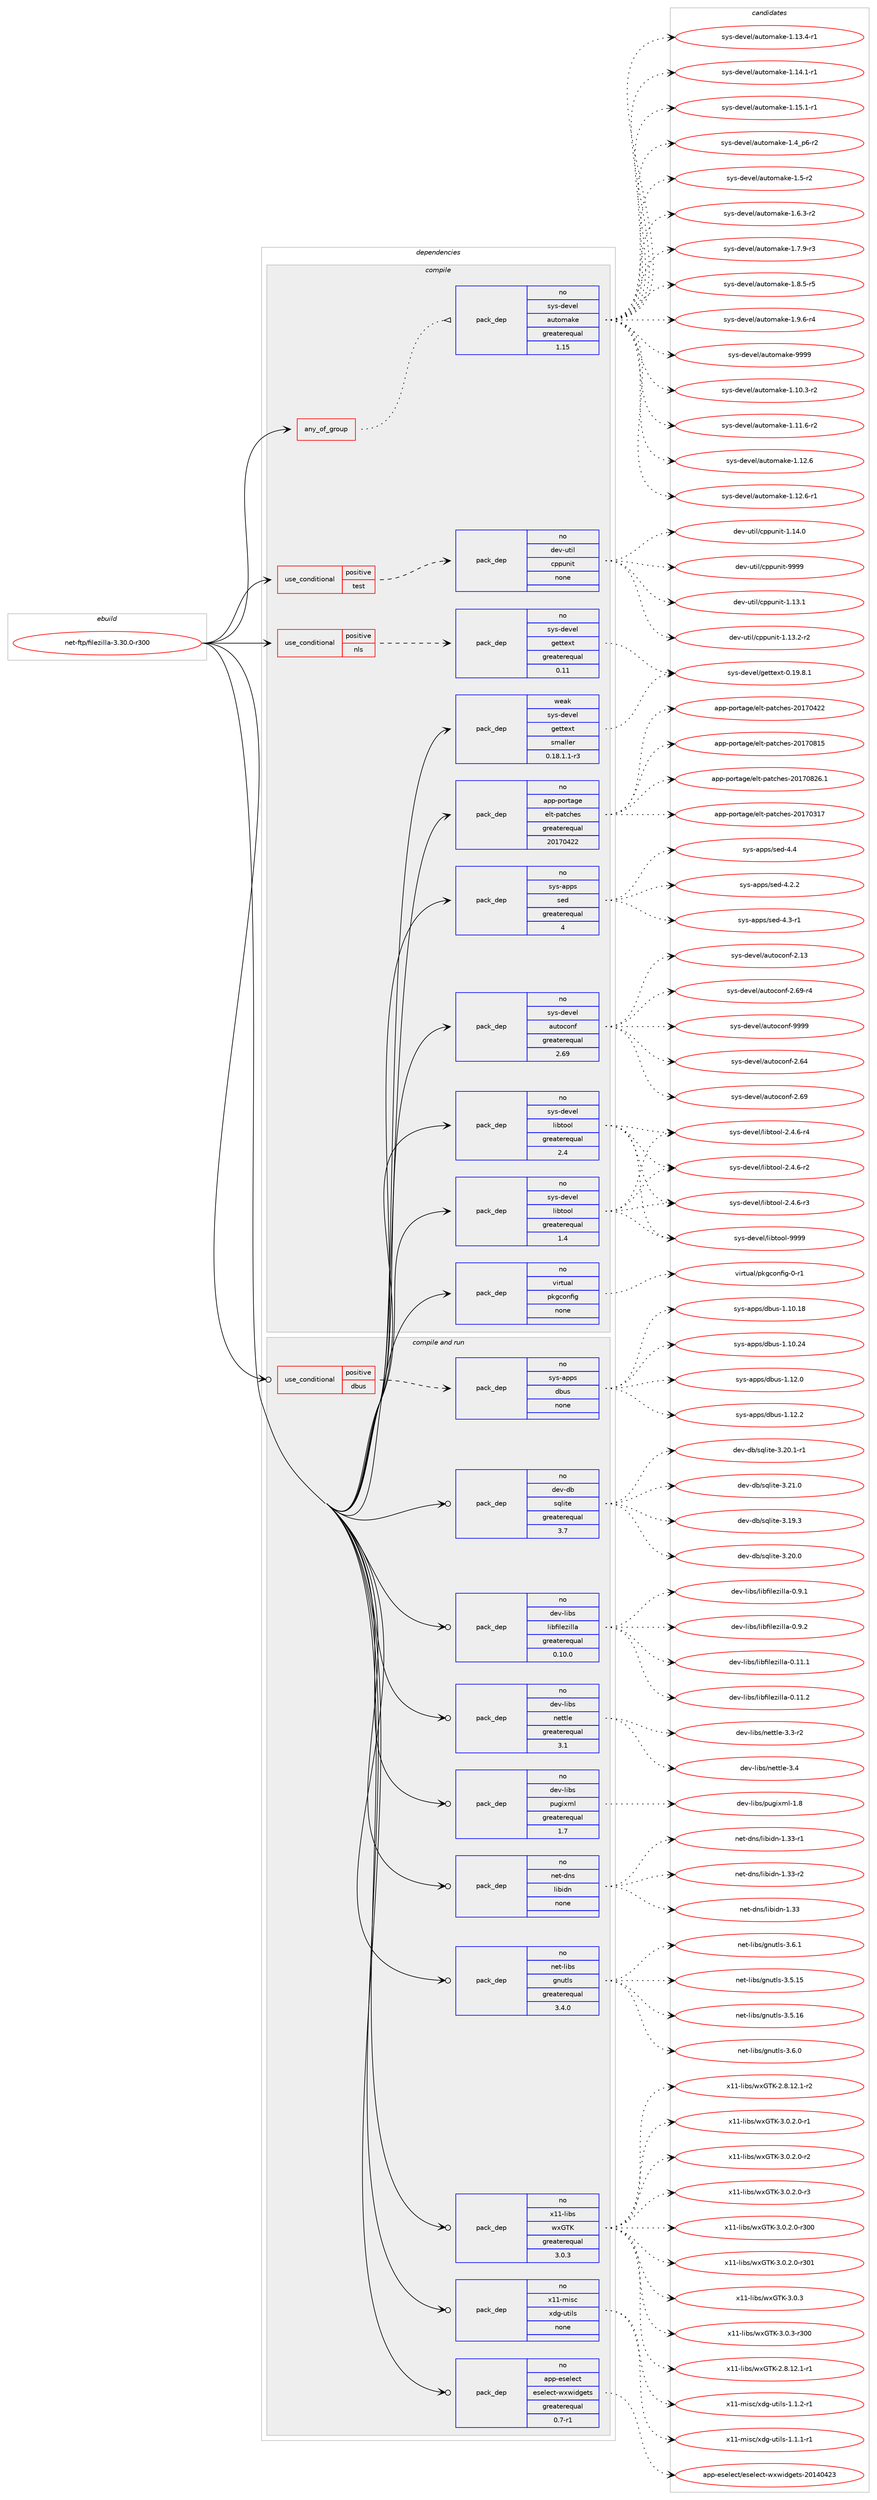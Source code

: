 digraph prolog {

# *************
# Graph options
# *************

newrank=true;
concentrate=true;
compound=true;
graph [rankdir=LR,fontname=Helvetica,fontsize=10,ranksep=1.5];#, ranksep=2.5, nodesep=0.2];
edge  [arrowhead=vee];
node  [fontname=Helvetica,fontsize=10];

# **********
# The ebuild
# **********

subgraph cluster_leftcol {
color=gray;
rank=same;
label=<<i>ebuild</i>>;
id [label="net-ftp/filezilla-3.30.0-r300", color=red, width=4, href="../net-ftp/filezilla-3.30.0-r300.svg"];
}

# ****************
# The dependencies
# ****************

subgraph cluster_midcol {
color=gray;
label=<<i>dependencies</i>>;
subgraph cluster_compile {
fillcolor="#eeeeee";
style=filled;
label=<<i>compile</i>>;
subgraph any5 {
dependency332 [label=<<TABLE BORDER="0" CELLBORDER="1" CELLSPACING="0" CELLPADDING="4"><TR><TD CELLPADDING="10">any_of_group</TD></TR></TABLE>>, shape=none, color=red];subgraph pack220 {
dependency333 [label=<<TABLE BORDER="0" CELLBORDER="1" CELLSPACING="0" CELLPADDING="4" WIDTH="220"><TR><TD ROWSPAN="6" CELLPADDING="30">pack_dep</TD></TR><TR><TD WIDTH="110">no</TD></TR><TR><TD>sys-devel</TD></TR><TR><TD>automake</TD></TR><TR><TD>greaterequal</TD></TR><TR><TD>1.15</TD></TR></TABLE>>, shape=none, color=blue];
}
dependency332:e -> dependency333:w [weight=20,style="dotted",arrowhead="oinv"];
}
id:e -> dependency332:w [weight=20,style="solid",arrowhead="vee"];
subgraph cond109 {
dependency334 [label=<<TABLE BORDER="0" CELLBORDER="1" CELLSPACING="0" CELLPADDING="4"><TR><TD ROWSPAN="3" CELLPADDING="10">use_conditional</TD></TR><TR><TD>positive</TD></TR><TR><TD>nls</TD></TR></TABLE>>, shape=none, color=red];
subgraph pack221 {
dependency335 [label=<<TABLE BORDER="0" CELLBORDER="1" CELLSPACING="0" CELLPADDING="4" WIDTH="220"><TR><TD ROWSPAN="6" CELLPADDING="30">pack_dep</TD></TR><TR><TD WIDTH="110">no</TD></TR><TR><TD>sys-devel</TD></TR><TR><TD>gettext</TD></TR><TR><TD>greaterequal</TD></TR><TR><TD>0.11</TD></TR></TABLE>>, shape=none, color=blue];
}
dependency334:e -> dependency335:w [weight=20,style="dashed",arrowhead="vee"];
}
id:e -> dependency334:w [weight=20,style="solid",arrowhead="vee"];
subgraph cond110 {
dependency336 [label=<<TABLE BORDER="0" CELLBORDER="1" CELLSPACING="0" CELLPADDING="4"><TR><TD ROWSPAN="3" CELLPADDING="10">use_conditional</TD></TR><TR><TD>positive</TD></TR><TR><TD>test</TD></TR></TABLE>>, shape=none, color=red];
subgraph pack222 {
dependency337 [label=<<TABLE BORDER="0" CELLBORDER="1" CELLSPACING="0" CELLPADDING="4" WIDTH="220"><TR><TD ROWSPAN="6" CELLPADDING="30">pack_dep</TD></TR><TR><TD WIDTH="110">no</TD></TR><TR><TD>dev-util</TD></TR><TR><TD>cppunit</TD></TR><TR><TD>none</TD></TR><TR><TD></TD></TR></TABLE>>, shape=none, color=blue];
}
dependency336:e -> dependency337:w [weight=20,style="dashed",arrowhead="vee"];
}
id:e -> dependency336:w [weight=20,style="solid",arrowhead="vee"];
subgraph pack223 {
dependency338 [label=<<TABLE BORDER="0" CELLBORDER="1" CELLSPACING="0" CELLPADDING="4" WIDTH="220"><TR><TD ROWSPAN="6" CELLPADDING="30">pack_dep</TD></TR><TR><TD WIDTH="110">no</TD></TR><TR><TD>app-portage</TD></TR><TR><TD>elt-patches</TD></TR><TR><TD>greaterequal</TD></TR><TR><TD>20170422</TD></TR></TABLE>>, shape=none, color=blue];
}
id:e -> dependency338:w [weight=20,style="solid",arrowhead="vee"];
subgraph pack224 {
dependency339 [label=<<TABLE BORDER="0" CELLBORDER="1" CELLSPACING="0" CELLPADDING="4" WIDTH="220"><TR><TD ROWSPAN="6" CELLPADDING="30">pack_dep</TD></TR><TR><TD WIDTH="110">no</TD></TR><TR><TD>sys-apps</TD></TR><TR><TD>sed</TD></TR><TR><TD>greaterequal</TD></TR><TR><TD>4</TD></TR></TABLE>>, shape=none, color=blue];
}
id:e -> dependency339:w [weight=20,style="solid",arrowhead="vee"];
subgraph pack225 {
dependency340 [label=<<TABLE BORDER="0" CELLBORDER="1" CELLSPACING="0" CELLPADDING="4" WIDTH="220"><TR><TD ROWSPAN="6" CELLPADDING="30">pack_dep</TD></TR><TR><TD WIDTH="110">no</TD></TR><TR><TD>sys-devel</TD></TR><TR><TD>autoconf</TD></TR><TR><TD>greaterequal</TD></TR><TR><TD>2.69</TD></TR></TABLE>>, shape=none, color=blue];
}
id:e -> dependency340:w [weight=20,style="solid",arrowhead="vee"];
subgraph pack226 {
dependency341 [label=<<TABLE BORDER="0" CELLBORDER="1" CELLSPACING="0" CELLPADDING="4" WIDTH="220"><TR><TD ROWSPAN="6" CELLPADDING="30">pack_dep</TD></TR><TR><TD WIDTH="110">no</TD></TR><TR><TD>sys-devel</TD></TR><TR><TD>libtool</TD></TR><TR><TD>greaterequal</TD></TR><TR><TD>1.4</TD></TR></TABLE>>, shape=none, color=blue];
}
id:e -> dependency341:w [weight=20,style="solid",arrowhead="vee"];
subgraph pack227 {
dependency342 [label=<<TABLE BORDER="0" CELLBORDER="1" CELLSPACING="0" CELLPADDING="4" WIDTH="220"><TR><TD ROWSPAN="6" CELLPADDING="30">pack_dep</TD></TR><TR><TD WIDTH="110">no</TD></TR><TR><TD>sys-devel</TD></TR><TR><TD>libtool</TD></TR><TR><TD>greaterequal</TD></TR><TR><TD>2.4</TD></TR></TABLE>>, shape=none, color=blue];
}
id:e -> dependency342:w [weight=20,style="solid",arrowhead="vee"];
subgraph pack228 {
dependency343 [label=<<TABLE BORDER="0" CELLBORDER="1" CELLSPACING="0" CELLPADDING="4" WIDTH="220"><TR><TD ROWSPAN="6" CELLPADDING="30">pack_dep</TD></TR><TR><TD WIDTH="110">no</TD></TR><TR><TD>virtual</TD></TR><TR><TD>pkgconfig</TD></TR><TR><TD>none</TD></TR><TR><TD></TD></TR></TABLE>>, shape=none, color=blue];
}
id:e -> dependency343:w [weight=20,style="solid",arrowhead="vee"];
subgraph pack229 {
dependency344 [label=<<TABLE BORDER="0" CELLBORDER="1" CELLSPACING="0" CELLPADDING="4" WIDTH="220"><TR><TD ROWSPAN="6" CELLPADDING="30">pack_dep</TD></TR><TR><TD WIDTH="110">weak</TD></TR><TR><TD>sys-devel</TD></TR><TR><TD>gettext</TD></TR><TR><TD>smaller</TD></TR><TR><TD>0.18.1.1-r3</TD></TR></TABLE>>, shape=none, color=blue];
}
id:e -> dependency344:w [weight=20,style="solid",arrowhead="vee"];
}
subgraph cluster_compileandrun {
fillcolor="#eeeeee";
style=filled;
label=<<i>compile and run</i>>;
subgraph cond111 {
dependency345 [label=<<TABLE BORDER="0" CELLBORDER="1" CELLSPACING="0" CELLPADDING="4"><TR><TD ROWSPAN="3" CELLPADDING="10">use_conditional</TD></TR><TR><TD>positive</TD></TR><TR><TD>dbus</TD></TR></TABLE>>, shape=none, color=red];
subgraph pack230 {
dependency346 [label=<<TABLE BORDER="0" CELLBORDER="1" CELLSPACING="0" CELLPADDING="4" WIDTH="220"><TR><TD ROWSPAN="6" CELLPADDING="30">pack_dep</TD></TR><TR><TD WIDTH="110">no</TD></TR><TR><TD>sys-apps</TD></TR><TR><TD>dbus</TD></TR><TR><TD>none</TD></TR><TR><TD></TD></TR></TABLE>>, shape=none, color=blue];
}
dependency345:e -> dependency346:w [weight=20,style="dashed",arrowhead="vee"];
}
id:e -> dependency345:w [weight=20,style="solid",arrowhead="odotvee"];
subgraph pack231 {
dependency347 [label=<<TABLE BORDER="0" CELLBORDER="1" CELLSPACING="0" CELLPADDING="4" WIDTH="220"><TR><TD ROWSPAN="6" CELLPADDING="30">pack_dep</TD></TR><TR><TD WIDTH="110">no</TD></TR><TR><TD>app-eselect</TD></TR><TR><TD>eselect-wxwidgets</TD></TR><TR><TD>greaterequal</TD></TR><TR><TD>0.7-r1</TD></TR></TABLE>>, shape=none, color=blue];
}
id:e -> dependency347:w [weight=20,style="solid",arrowhead="odotvee"];
subgraph pack232 {
dependency348 [label=<<TABLE BORDER="0" CELLBORDER="1" CELLSPACING="0" CELLPADDING="4" WIDTH="220"><TR><TD ROWSPAN="6" CELLPADDING="30">pack_dep</TD></TR><TR><TD WIDTH="110">no</TD></TR><TR><TD>dev-db</TD></TR><TR><TD>sqlite</TD></TR><TR><TD>greaterequal</TD></TR><TR><TD>3.7</TD></TR></TABLE>>, shape=none, color=blue];
}
id:e -> dependency348:w [weight=20,style="solid",arrowhead="odotvee"];
subgraph pack233 {
dependency349 [label=<<TABLE BORDER="0" CELLBORDER="1" CELLSPACING="0" CELLPADDING="4" WIDTH="220"><TR><TD ROWSPAN="6" CELLPADDING="30">pack_dep</TD></TR><TR><TD WIDTH="110">no</TD></TR><TR><TD>dev-libs</TD></TR><TR><TD>libfilezilla</TD></TR><TR><TD>greaterequal</TD></TR><TR><TD>0.10.0</TD></TR></TABLE>>, shape=none, color=blue];
}
id:e -> dependency349:w [weight=20,style="solid",arrowhead="odotvee"];
subgraph pack234 {
dependency350 [label=<<TABLE BORDER="0" CELLBORDER="1" CELLSPACING="0" CELLPADDING="4" WIDTH="220"><TR><TD ROWSPAN="6" CELLPADDING="30">pack_dep</TD></TR><TR><TD WIDTH="110">no</TD></TR><TR><TD>dev-libs</TD></TR><TR><TD>nettle</TD></TR><TR><TD>greaterequal</TD></TR><TR><TD>3.1</TD></TR></TABLE>>, shape=none, color=blue];
}
id:e -> dependency350:w [weight=20,style="solid",arrowhead="odotvee"];
subgraph pack235 {
dependency351 [label=<<TABLE BORDER="0" CELLBORDER="1" CELLSPACING="0" CELLPADDING="4" WIDTH="220"><TR><TD ROWSPAN="6" CELLPADDING="30">pack_dep</TD></TR><TR><TD WIDTH="110">no</TD></TR><TR><TD>dev-libs</TD></TR><TR><TD>pugixml</TD></TR><TR><TD>greaterequal</TD></TR><TR><TD>1.7</TD></TR></TABLE>>, shape=none, color=blue];
}
id:e -> dependency351:w [weight=20,style="solid",arrowhead="odotvee"];
subgraph pack236 {
dependency352 [label=<<TABLE BORDER="0" CELLBORDER="1" CELLSPACING="0" CELLPADDING="4" WIDTH="220"><TR><TD ROWSPAN="6" CELLPADDING="30">pack_dep</TD></TR><TR><TD WIDTH="110">no</TD></TR><TR><TD>net-dns</TD></TR><TR><TD>libidn</TD></TR><TR><TD>none</TD></TR><TR><TD></TD></TR></TABLE>>, shape=none, color=blue];
}
id:e -> dependency352:w [weight=20,style="solid",arrowhead="odotvee"];
subgraph pack237 {
dependency353 [label=<<TABLE BORDER="0" CELLBORDER="1" CELLSPACING="0" CELLPADDING="4" WIDTH="220"><TR><TD ROWSPAN="6" CELLPADDING="30">pack_dep</TD></TR><TR><TD WIDTH="110">no</TD></TR><TR><TD>net-libs</TD></TR><TR><TD>gnutls</TD></TR><TR><TD>greaterequal</TD></TR><TR><TD>3.4.0</TD></TR></TABLE>>, shape=none, color=blue];
}
id:e -> dependency353:w [weight=20,style="solid",arrowhead="odotvee"];
subgraph pack238 {
dependency354 [label=<<TABLE BORDER="0" CELLBORDER="1" CELLSPACING="0" CELLPADDING="4" WIDTH="220"><TR><TD ROWSPAN="6" CELLPADDING="30">pack_dep</TD></TR><TR><TD WIDTH="110">no</TD></TR><TR><TD>x11-libs</TD></TR><TR><TD>wxGTK</TD></TR><TR><TD>greaterequal</TD></TR><TR><TD>3.0.3</TD></TR></TABLE>>, shape=none, color=blue];
}
id:e -> dependency354:w [weight=20,style="solid",arrowhead="odotvee"];
subgraph pack239 {
dependency355 [label=<<TABLE BORDER="0" CELLBORDER="1" CELLSPACING="0" CELLPADDING="4" WIDTH="220"><TR><TD ROWSPAN="6" CELLPADDING="30">pack_dep</TD></TR><TR><TD WIDTH="110">no</TD></TR><TR><TD>x11-misc</TD></TR><TR><TD>xdg-utils</TD></TR><TR><TD>none</TD></TR><TR><TD></TD></TR></TABLE>>, shape=none, color=blue];
}
id:e -> dependency355:w [weight=20,style="solid",arrowhead="odotvee"];
}
subgraph cluster_run {
fillcolor="#eeeeee";
style=filled;
label=<<i>run</i>>;
}
}

# **************
# The candidates
# **************

subgraph cluster_choices {
rank=same;
color=gray;
label=<<i>candidates</i>>;

subgraph choice220 {
color=black;
nodesep=1;
choice11512111545100101118101108479711711611110997107101454946494846514511450 [label="sys-devel/automake-1.10.3-r2", color=red, width=4,href="../sys-devel/automake-1.10.3-r2.svg"];
choice11512111545100101118101108479711711611110997107101454946494946544511450 [label="sys-devel/automake-1.11.6-r2", color=red, width=4,href="../sys-devel/automake-1.11.6-r2.svg"];
choice1151211154510010111810110847971171161111099710710145494649504654 [label="sys-devel/automake-1.12.6", color=red, width=4,href="../sys-devel/automake-1.12.6.svg"];
choice11512111545100101118101108479711711611110997107101454946495046544511449 [label="sys-devel/automake-1.12.6-r1", color=red, width=4,href="../sys-devel/automake-1.12.6-r1.svg"];
choice11512111545100101118101108479711711611110997107101454946495146524511449 [label="sys-devel/automake-1.13.4-r1", color=red, width=4,href="../sys-devel/automake-1.13.4-r1.svg"];
choice11512111545100101118101108479711711611110997107101454946495246494511449 [label="sys-devel/automake-1.14.1-r1", color=red, width=4,href="../sys-devel/automake-1.14.1-r1.svg"];
choice11512111545100101118101108479711711611110997107101454946495346494511449 [label="sys-devel/automake-1.15.1-r1", color=red, width=4,href="../sys-devel/automake-1.15.1-r1.svg"];
choice115121115451001011181011084797117116111109971071014549465295112544511450 [label="sys-devel/automake-1.4_p6-r2", color=red, width=4,href="../sys-devel/automake-1.4_p6-r2.svg"];
choice11512111545100101118101108479711711611110997107101454946534511450 [label="sys-devel/automake-1.5-r2", color=red, width=4,href="../sys-devel/automake-1.5-r2.svg"];
choice115121115451001011181011084797117116111109971071014549465446514511450 [label="sys-devel/automake-1.6.3-r2", color=red, width=4,href="../sys-devel/automake-1.6.3-r2.svg"];
choice115121115451001011181011084797117116111109971071014549465546574511451 [label="sys-devel/automake-1.7.9-r3", color=red, width=4,href="../sys-devel/automake-1.7.9-r3.svg"];
choice115121115451001011181011084797117116111109971071014549465646534511453 [label="sys-devel/automake-1.8.5-r5", color=red, width=4,href="../sys-devel/automake-1.8.5-r5.svg"];
choice115121115451001011181011084797117116111109971071014549465746544511452 [label="sys-devel/automake-1.9.6-r4", color=red, width=4,href="../sys-devel/automake-1.9.6-r4.svg"];
choice115121115451001011181011084797117116111109971071014557575757 [label="sys-devel/automake-9999", color=red, width=4,href="../sys-devel/automake-9999.svg"];
dependency333:e -> choice11512111545100101118101108479711711611110997107101454946494846514511450:w [style=dotted,weight="100"];
dependency333:e -> choice11512111545100101118101108479711711611110997107101454946494946544511450:w [style=dotted,weight="100"];
dependency333:e -> choice1151211154510010111810110847971171161111099710710145494649504654:w [style=dotted,weight="100"];
dependency333:e -> choice11512111545100101118101108479711711611110997107101454946495046544511449:w [style=dotted,weight="100"];
dependency333:e -> choice11512111545100101118101108479711711611110997107101454946495146524511449:w [style=dotted,weight="100"];
dependency333:e -> choice11512111545100101118101108479711711611110997107101454946495246494511449:w [style=dotted,weight="100"];
dependency333:e -> choice11512111545100101118101108479711711611110997107101454946495346494511449:w [style=dotted,weight="100"];
dependency333:e -> choice115121115451001011181011084797117116111109971071014549465295112544511450:w [style=dotted,weight="100"];
dependency333:e -> choice11512111545100101118101108479711711611110997107101454946534511450:w [style=dotted,weight="100"];
dependency333:e -> choice115121115451001011181011084797117116111109971071014549465446514511450:w [style=dotted,weight="100"];
dependency333:e -> choice115121115451001011181011084797117116111109971071014549465546574511451:w [style=dotted,weight="100"];
dependency333:e -> choice115121115451001011181011084797117116111109971071014549465646534511453:w [style=dotted,weight="100"];
dependency333:e -> choice115121115451001011181011084797117116111109971071014549465746544511452:w [style=dotted,weight="100"];
dependency333:e -> choice115121115451001011181011084797117116111109971071014557575757:w [style=dotted,weight="100"];
}
subgraph choice221 {
color=black;
nodesep=1;
choice1151211154510010111810110847103101116116101120116454846495746564649 [label="sys-devel/gettext-0.19.8.1", color=red, width=4,href="../sys-devel/gettext-0.19.8.1.svg"];
dependency335:e -> choice1151211154510010111810110847103101116116101120116454846495746564649:w [style=dotted,weight="100"];
}
subgraph choice222 {
color=black;
nodesep=1;
choice10010111845117116105108479911211211711010511645494649514649 [label="dev-util/cppunit-1.13.1", color=red, width=4,href="../dev-util/cppunit-1.13.1.svg"];
choice100101118451171161051084799112112117110105116454946495146504511450 [label="dev-util/cppunit-1.13.2-r2", color=red, width=4,href="../dev-util/cppunit-1.13.2-r2.svg"];
choice10010111845117116105108479911211211711010511645494649524648 [label="dev-util/cppunit-1.14.0", color=red, width=4,href="../dev-util/cppunit-1.14.0.svg"];
choice1001011184511711610510847991121121171101051164557575757 [label="dev-util/cppunit-9999", color=red, width=4,href="../dev-util/cppunit-9999.svg"];
dependency337:e -> choice10010111845117116105108479911211211711010511645494649514649:w [style=dotted,weight="100"];
dependency337:e -> choice100101118451171161051084799112112117110105116454946495146504511450:w [style=dotted,weight="100"];
dependency337:e -> choice10010111845117116105108479911211211711010511645494649524648:w [style=dotted,weight="100"];
dependency337:e -> choice1001011184511711610510847991121121171101051164557575757:w [style=dotted,weight="100"];
}
subgraph choice223 {
color=black;
nodesep=1;
choice97112112451121111141169710310147101108116451129711699104101115455048495548514955 [label="app-portage/elt-patches-20170317", color=red, width=4,href="../app-portage/elt-patches-20170317.svg"];
choice97112112451121111141169710310147101108116451129711699104101115455048495548525050 [label="app-portage/elt-patches-20170422", color=red, width=4,href="../app-portage/elt-patches-20170422.svg"];
choice97112112451121111141169710310147101108116451129711699104101115455048495548564953 [label="app-portage/elt-patches-20170815", color=red, width=4,href="../app-portage/elt-patches-20170815.svg"];
choice971121124511211111411697103101471011081164511297116991041011154550484955485650544649 [label="app-portage/elt-patches-20170826.1", color=red, width=4,href="../app-portage/elt-patches-20170826.1.svg"];
dependency338:e -> choice97112112451121111141169710310147101108116451129711699104101115455048495548514955:w [style=dotted,weight="100"];
dependency338:e -> choice97112112451121111141169710310147101108116451129711699104101115455048495548525050:w [style=dotted,weight="100"];
dependency338:e -> choice97112112451121111141169710310147101108116451129711699104101115455048495548564953:w [style=dotted,weight="100"];
dependency338:e -> choice971121124511211111411697103101471011081164511297116991041011154550484955485650544649:w [style=dotted,weight="100"];
}
subgraph choice224 {
color=black;
nodesep=1;
choice115121115459711211211547115101100455246504650 [label="sys-apps/sed-4.2.2", color=red, width=4,href="../sys-apps/sed-4.2.2.svg"];
choice115121115459711211211547115101100455246514511449 [label="sys-apps/sed-4.3-r1", color=red, width=4,href="../sys-apps/sed-4.3-r1.svg"];
choice11512111545971121121154711510110045524652 [label="sys-apps/sed-4.4", color=red, width=4,href="../sys-apps/sed-4.4.svg"];
dependency339:e -> choice115121115459711211211547115101100455246504650:w [style=dotted,weight="100"];
dependency339:e -> choice115121115459711211211547115101100455246514511449:w [style=dotted,weight="100"];
dependency339:e -> choice11512111545971121121154711510110045524652:w [style=dotted,weight="100"];
}
subgraph choice225 {
color=black;
nodesep=1;
choice115121115451001011181011084797117116111991111101024550465452 [label="sys-devel/autoconf-2.64", color=red, width=4,href="../sys-devel/autoconf-2.64.svg"];
choice115121115451001011181011084797117116111991111101024550465457 [label="sys-devel/autoconf-2.69", color=red, width=4,href="../sys-devel/autoconf-2.69.svg"];
choice115121115451001011181011084797117116111991111101024550464951 [label="sys-devel/autoconf-2.13", color=red, width=4,href="../sys-devel/autoconf-2.13.svg"];
choice1151211154510010111810110847971171161119911111010245504654574511452 [label="sys-devel/autoconf-2.69-r4", color=red, width=4,href="../sys-devel/autoconf-2.69-r4.svg"];
choice115121115451001011181011084797117116111991111101024557575757 [label="sys-devel/autoconf-9999", color=red, width=4,href="../sys-devel/autoconf-9999.svg"];
dependency340:e -> choice115121115451001011181011084797117116111991111101024550465452:w [style=dotted,weight="100"];
dependency340:e -> choice115121115451001011181011084797117116111991111101024550465457:w [style=dotted,weight="100"];
dependency340:e -> choice115121115451001011181011084797117116111991111101024550464951:w [style=dotted,weight="100"];
dependency340:e -> choice1151211154510010111810110847971171161119911111010245504654574511452:w [style=dotted,weight="100"];
dependency340:e -> choice115121115451001011181011084797117116111991111101024557575757:w [style=dotted,weight="100"];
}
subgraph choice226 {
color=black;
nodesep=1;
choice1151211154510010111810110847108105981161111111084550465246544511450 [label="sys-devel/libtool-2.4.6-r2", color=red, width=4,href="../sys-devel/libtool-2.4.6-r2.svg"];
choice1151211154510010111810110847108105981161111111084550465246544511451 [label="sys-devel/libtool-2.4.6-r3", color=red, width=4,href="../sys-devel/libtool-2.4.6-r3.svg"];
choice1151211154510010111810110847108105981161111111084550465246544511452 [label="sys-devel/libtool-2.4.6-r4", color=red, width=4,href="../sys-devel/libtool-2.4.6-r4.svg"];
choice1151211154510010111810110847108105981161111111084557575757 [label="sys-devel/libtool-9999", color=red, width=4,href="../sys-devel/libtool-9999.svg"];
dependency341:e -> choice1151211154510010111810110847108105981161111111084550465246544511450:w [style=dotted,weight="100"];
dependency341:e -> choice1151211154510010111810110847108105981161111111084550465246544511451:w [style=dotted,weight="100"];
dependency341:e -> choice1151211154510010111810110847108105981161111111084550465246544511452:w [style=dotted,weight="100"];
dependency341:e -> choice1151211154510010111810110847108105981161111111084557575757:w [style=dotted,weight="100"];
}
subgraph choice227 {
color=black;
nodesep=1;
choice1151211154510010111810110847108105981161111111084550465246544511450 [label="sys-devel/libtool-2.4.6-r2", color=red, width=4,href="../sys-devel/libtool-2.4.6-r2.svg"];
choice1151211154510010111810110847108105981161111111084550465246544511451 [label="sys-devel/libtool-2.4.6-r3", color=red, width=4,href="../sys-devel/libtool-2.4.6-r3.svg"];
choice1151211154510010111810110847108105981161111111084550465246544511452 [label="sys-devel/libtool-2.4.6-r4", color=red, width=4,href="../sys-devel/libtool-2.4.6-r4.svg"];
choice1151211154510010111810110847108105981161111111084557575757 [label="sys-devel/libtool-9999", color=red, width=4,href="../sys-devel/libtool-9999.svg"];
dependency342:e -> choice1151211154510010111810110847108105981161111111084550465246544511450:w [style=dotted,weight="100"];
dependency342:e -> choice1151211154510010111810110847108105981161111111084550465246544511451:w [style=dotted,weight="100"];
dependency342:e -> choice1151211154510010111810110847108105981161111111084550465246544511452:w [style=dotted,weight="100"];
dependency342:e -> choice1151211154510010111810110847108105981161111111084557575757:w [style=dotted,weight="100"];
}
subgraph choice228 {
color=black;
nodesep=1;
choice11810511411611797108471121071039911111010210510345484511449 [label="virtual/pkgconfig-0-r1", color=red, width=4,href="../virtual/pkgconfig-0-r1.svg"];
dependency343:e -> choice11810511411611797108471121071039911111010210510345484511449:w [style=dotted,weight="100"];
}
subgraph choice229 {
color=black;
nodesep=1;
choice1151211154510010111810110847103101116116101120116454846495746564649 [label="sys-devel/gettext-0.19.8.1", color=red, width=4,href="../sys-devel/gettext-0.19.8.1.svg"];
dependency344:e -> choice1151211154510010111810110847103101116116101120116454846495746564649:w [style=dotted,weight="100"];
}
subgraph choice230 {
color=black;
nodesep=1;
choice115121115459711211211547100981171154549464948464956 [label="sys-apps/dbus-1.10.18", color=red, width=4,href="../sys-apps/dbus-1.10.18.svg"];
choice115121115459711211211547100981171154549464948465052 [label="sys-apps/dbus-1.10.24", color=red, width=4,href="../sys-apps/dbus-1.10.24.svg"];
choice1151211154597112112115471009811711545494649504648 [label="sys-apps/dbus-1.12.0", color=red, width=4,href="../sys-apps/dbus-1.12.0.svg"];
choice1151211154597112112115471009811711545494649504650 [label="sys-apps/dbus-1.12.2", color=red, width=4,href="../sys-apps/dbus-1.12.2.svg"];
dependency346:e -> choice115121115459711211211547100981171154549464948464956:w [style=dotted,weight="100"];
dependency346:e -> choice115121115459711211211547100981171154549464948465052:w [style=dotted,weight="100"];
dependency346:e -> choice1151211154597112112115471009811711545494649504648:w [style=dotted,weight="100"];
dependency346:e -> choice1151211154597112112115471009811711545494649504650:w [style=dotted,weight="100"];
}
subgraph choice231 {
color=black;
nodesep=1;
choice971121124510111510110810199116471011151011081019911645119120119105100103101116115455048495248525051 [label="app-eselect/eselect-wxwidgets-20140423", color=red, width=4,href="../app-eselect/eselect-wxwidgets-20140423.svg"];
dependency347:e -> choice971121124510111510110810199116471011151011081019911645119120119105100103101116115455048495248525051:w [style=dotted,weight="100"];
}
subgraph choice232 {
color=black;
nodesep=1;
choice10010111845100984711511310810511610145514649574651 [label="dev-db/sqlite-3.19.3", color=red, width=4,href="../dev-db/sqlite-3.19.3.svg"];
choice10010111845100984711511310810511610145514650484648 [label="dev-db/sqlite-3.20.0", color=red, width=4,href="../dev-db/sqlite-3.20.0.svg"];
choice100101118451009847115113108105116101455146504846494511449 [label="dev-db/sqlite-3.20.1-r1", color=red, width=4,href="../dev-db/sqlite-3.20.1-r1.svg"];
choice10010111845100984711511310810511610145514650494648 [label="dev-db/sqlite-3.21.0", color=red, width=4,href="../dev-db/sqlite-3.21.0.svg"];
dependency348:e -> choice10010111845100984711511310810511610145514649574651:w [style=dotted,weight="100"];
dependency348:e -> choice10010111845100984711511310810511610145514650484648:w [style=dotted,weight="100"];
dependency348:e -> choice100101118451009847115113108105116101455146504846494511449:w [style=dotted,weight="100"];
dependency348:e -> choice10010111845100984711511310810511610145514650494648:w [style=dotted,weight="100"];
}
subgraph choice233 {
color=black;
nodesep=1;
choice100101118451081059811547108105981021051081011221051081089745484649494649 [label="dev-libs/libfilezilla-0.11.1", color=red, width=4,href="../dev-libs/libfilezilla-0.11.1.svg"];
choice100101118451081059811547108105981021051081011221051081089745484649494650 [label="dev-libs/libfilezilla-0.11.2", color=red, width=4,href="../dev-libs/libfilezilla-0.11.2.svg"];
choice1001011184510810598115471081059810210510810112210510810897454846574649 [label="dev-libs/libfilezilla-0.9.1", color=red, width=4,href="../dev-libs/libfilezilla-0.9.1.svg"];
choice1001011184510810598115471081059810210510810112210510810897454846574650 [label="dev-libs/libfilezilla-0.9.2", color=red, width=4,href="../dev-libs/libfilezilla-0.9.2.svg"];
dependency349:e -> choice100101118451081059811547108105981021051081011221051081089745484649494649:w [style=dotted,weight="100"];
dependency349:e -> choice100101118451081059811547108105981021051081011221051081089745484649494650:w [style=dotted,weight="100"];
dependency349:e -> choice1001011184510810598115471081059810210510810112210510810897454846574649:w [style=dotted,weight="100"];
dependency349:e -> choice1001011184510810598115471081059810210510810112210510810897454846574650:w [style=dotted,weight="100"];
}
subgraph choice234 {
color=black;
nodesep=1;
choice100101118451081059811547110101116116108101455146514511450 [label="dev-libs/nettle-3.3-r2", color=red, width=4,href="../dev-libs/nettle-3.3-r2.svg"];
choice10010111845108105981154711010111611610810145514652 [label="dev-libs/nettle-3.4", color=red, width=4,href="../dev-libs/nettle-3.4.svg"];
dependency350:e -> choice100101118451081059811547110101116116108101455146514511450:w [style=dotted,weight="100"];
dependency350:e -> choice10010111845108105981154711010111611610810145514652:w [style=dotted,weight="100"];
}
subgraph choice235 {
color=black;
nodesep=1;
choice10010111845108105981154711211710310512010910845494656 [label="dev-libs/pugixml-1.8", color=red, width=4,href="../dev-libs/pugixml-1.8.svg"];
dependency351:e -> choice10010111845108105981154711211710310512010910845494656:w [style=dotted,weight="100"];
}
subgraph choice236 {
color=black;
nodesep=1;
choice1101011164510011011547108105981051001104549465151 [label="net-dns/libidn-1.33", color=red, width=4,href="../net-dns/libidn-1.33.svg"];
choice11010111645100110115471081059810510011045494651514511449 [label="net-dns/libidn-1.33-r1", color=red, width=4,href="../net-dns/libidn-1.33-r1.svg"];
choice11010111645100110115471081059810510011045494651514511450 [label="net-dns/libidn-1.33-r2", color=red, width=4,href="../net-dns/libidn-1.33-r2.svg"];
dependency352:e -> choice1101011164510011011547108105981051001104549465151:w [style=dotted,weight="100"];
dependency352:e -> choice11010111645100110115471081059810510011045494651514511449:w [style=dotted,weight="100"];
dependency352:e -> choice11010111645100110115471081059810510011045494651514511450:w [style=dotted,weight="100"];
}
subgraph choice237 {
color=black;
nodesep=1;
choice11010111645108105981154710311011711610811545514653464953 [label="net-libs/gnutls-3.5.15", color=red, width=4,href="../net-libs/gnutls-3.5.15.svg"];
choice11010111645108105981154710311011711610811545514653464954 [label="net-libs/gnutls-3.5.16", color=red, width=4,href="../net-libs/gnutls-3.5.16.svg"];
choice110101116451081059811547103110117116108115455146544648 [label="net-libs/gnutls-3.6.0", color=red, width=4,href="../net-libs/gnutls-3.6.0.svg"];
choice110101116451081059811547103110117116108115455146544649 [label="net-libs/gnutls-3.6.1", color=red, width=4,href="../net-libs/gnutls-3.6.1.svg"];
dependency353:e -> choice11010111645108105981154710311011711610811545514653464953:w [style=dotted,weight="100"];
dependency353:e -> choice11010111645108105981154710311011711610811545514653464954:w [style=dotted,weight="100"];
dependency353:e -> choice110101116451081059811547103110117116108115455146544648:w [style=dotted,weight="100"];
dependency353:e -> choice110101116451081059811547103110117116108115455146544649:w [style=dotted,weight="100"];
}
subgraph choice238 {
color=black;
nodesep=1;
choice12049494510810598115471191207184754550465646495046494511449 [label="x11-libs/wxGTK-2.8.12.1-r1", color=red, width=4,href="../x11-libs/wxGTK-2.8.12.1-r1.svg"];
choice12049494510810598115471191207184754550465646495046494511450 [label="x11-libs/wxGTK-2.8.12.1-r2", color=red, width=4,href="../x11-libs/wxGTK-2.8.12.1-r2.svg"];
choice120494945108105981154711912071847545514648465046484511449 [label="x11-libs/wxGTK-3.0.2.0-r1", color=red, width=4,href="../x11-libs/wxGTK-3.0.2.0-r1.svg"];
choice120494945108105981154711912071847545514648465046484511450 [label="x11-libs/wxGTK-3.0.2.0-r2", color=red, width=4,href="../x11-libs/wxGTK-3.0.2.0-r2.svg"];
choice120494945108105981154711912071847545514648465046484511451 [label="x11-libs/wxGTK-3.0.2.0-r3", color=red, width=4,href="../x11-libs/wxGTK-3.0.2.0-r3.svg"];
choice1204949451081059811547119120718475455146484650464845114514848 [label="x11-libs/wxGTK-3.0.2.0-r300", color=red, width=4,href="../x11-libs/wxGTK-3.0.2.0-r300.svg"];
choice1204949451081059811547119120718475455146484650464845114514849 [label="x11-libs/wxGTK-3.0.2.0-r301", color=red, width=4,href="../x11-libs/wxGTK-3.0.2.0-r301.svg"];
choice1204949451081059811547119120718475455146484651 [label="x11-libs/wxGTK-3.0.3", color=red, width=4,href="../x11-libs/wxGTK-3.0.3.svg"];
choice120494945108105981154711912071847545514648465145114514848 [label="x11-libs/wxGTK-3.0.3-r300", color=red, width=4,href="../x11-libs/wxGTK-3.0.3-r300.svg"];
dependency354:e -> choice12049494510810598115471191207184754550465646495046494511449:w [style=dotted,weight="100"];
dependency354:e -> choice12049494510810598115471191207184754550465646495046494511450:w [style=dotted,weight="100"];
dependency354:e -> choice120494945108105981154711912071847545514648465046484511449:w [style=dotted,weight="100"];
dependency354:e -> choice120494945108105981154711912071847545514648465046484511450:w [style=dotted,weight="100"];
dependency354:e -> choice120494945108105981154711912071847545514648465046484511451:w [style=dotted,weight="100"];
dependency354:e -> choice1204949451081059811547119120718475455146484650464845114514848:w [style=dotted,weight="100"];
dependency354:e -> choice1204949451081059811547119120718475455146484650464845114514849:w [style=dotted,weight="100"];
dependency354:e -> choice1204949451081059811547119120718475455146484651:w [style=dotted,weight="100"];
dependency354:e -> choice120494945108105981154711912071847545514648465145114514848:w [style=dotted,weight="100"];
}
subgraph choice239 {
color=black;
nodesep=1;
choice1204949451091051159947120100103451171161051081154549464946494511449 [label="x11-misc/xdg-utils-1.1.1-r1", color=red, width=4,href="../x11-misc/xdg-utils-1.1.1-r1.svg"];
choice1204949451091051159947120100103451171161051081154549464946504511449 [label="x11-misc/xdg-utils-1.1.2-r1", color=red, width=4,href="../x11-misc/xdg-utils-1.1.2-r1.svg"];
dependency355:e -> choice1204949451091051159947120100103451171161051081154549464946494511449:w [style=dotted,weight="100"];
dependency355:e -> choice1204949451091051159947120100103451171161051081154549464946504511449:w [style=dotted,weight="100"];
}
}

}
